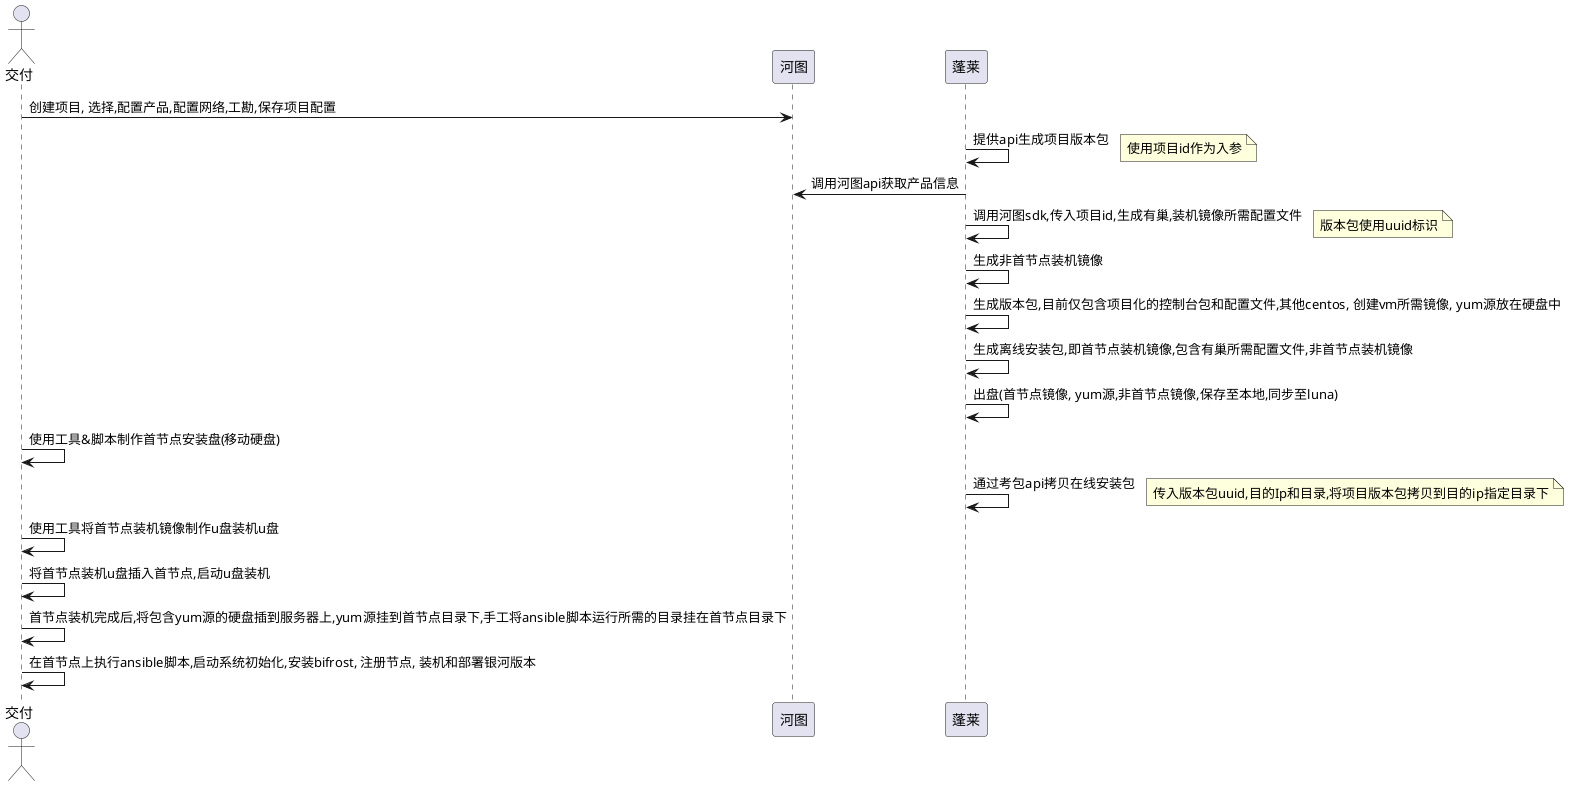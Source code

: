 @startuml
actor 交付
交付 -> 河图: 创建项目, 选择,配置产品,配置网络,工勘,保存项目配置
蓬莱 -> 蓬莱: 提供api生成项目版本包
note right : 使用项目id作为入参
蓬莱 -> 河图: 调用河图api获取产品信息
蓬莱 -> 蓬莱: 调用河图sdk,传入项目id,生成有巢,装机镜像所需配置文件
note right : 版本包使用uuid标识
蓬莱 -> 蓬莱: 生成非首节点装机镜像
蓬莱 -> 蓬莱: 生成版本包,目前仅包含项目化的控制台包和配置文件,其他centos, 创建vm所需镜像, yum源放在硬盘中
蓬莱 -> 蓬莱: 生成离线安装包,即首节点装机镜像,包含有巢所需配置文件,非首节点装机镜像
蓬莱 -> 蓬莱: 出盘(首节点镜像, yum源,非首节点镜像,保存至本地,同步至luna)
交付 -> 交付: 使用工具&脚本制作首节点安装盘(移动硬盘)
蓬莱 -> 蓬莱: 通过考包api拷贝在线安装包
note right : 传入版本包uuid,目的Ip和目录,将项目版本包拷贝到目的ip指定目录下
交付 -> 交付: 使用工具将首节点装机镜像制作u盘装机u盘
交付 -> 交付: 将首节点装机u盘插入首节点,启动u盘装机
交付 -> 交付: 首节点装机完成后,将包含yum源的硬盘插到服务器上,yum源挂到首节点目录下,手工将ansible脚本运行所需的目录挂在首节点目录下
交付 -> 交付: 在首节点上执行ansible脚本,启动系统初始化,安装bifrost, 注册节点, 装机和部署银河版本
@enduml